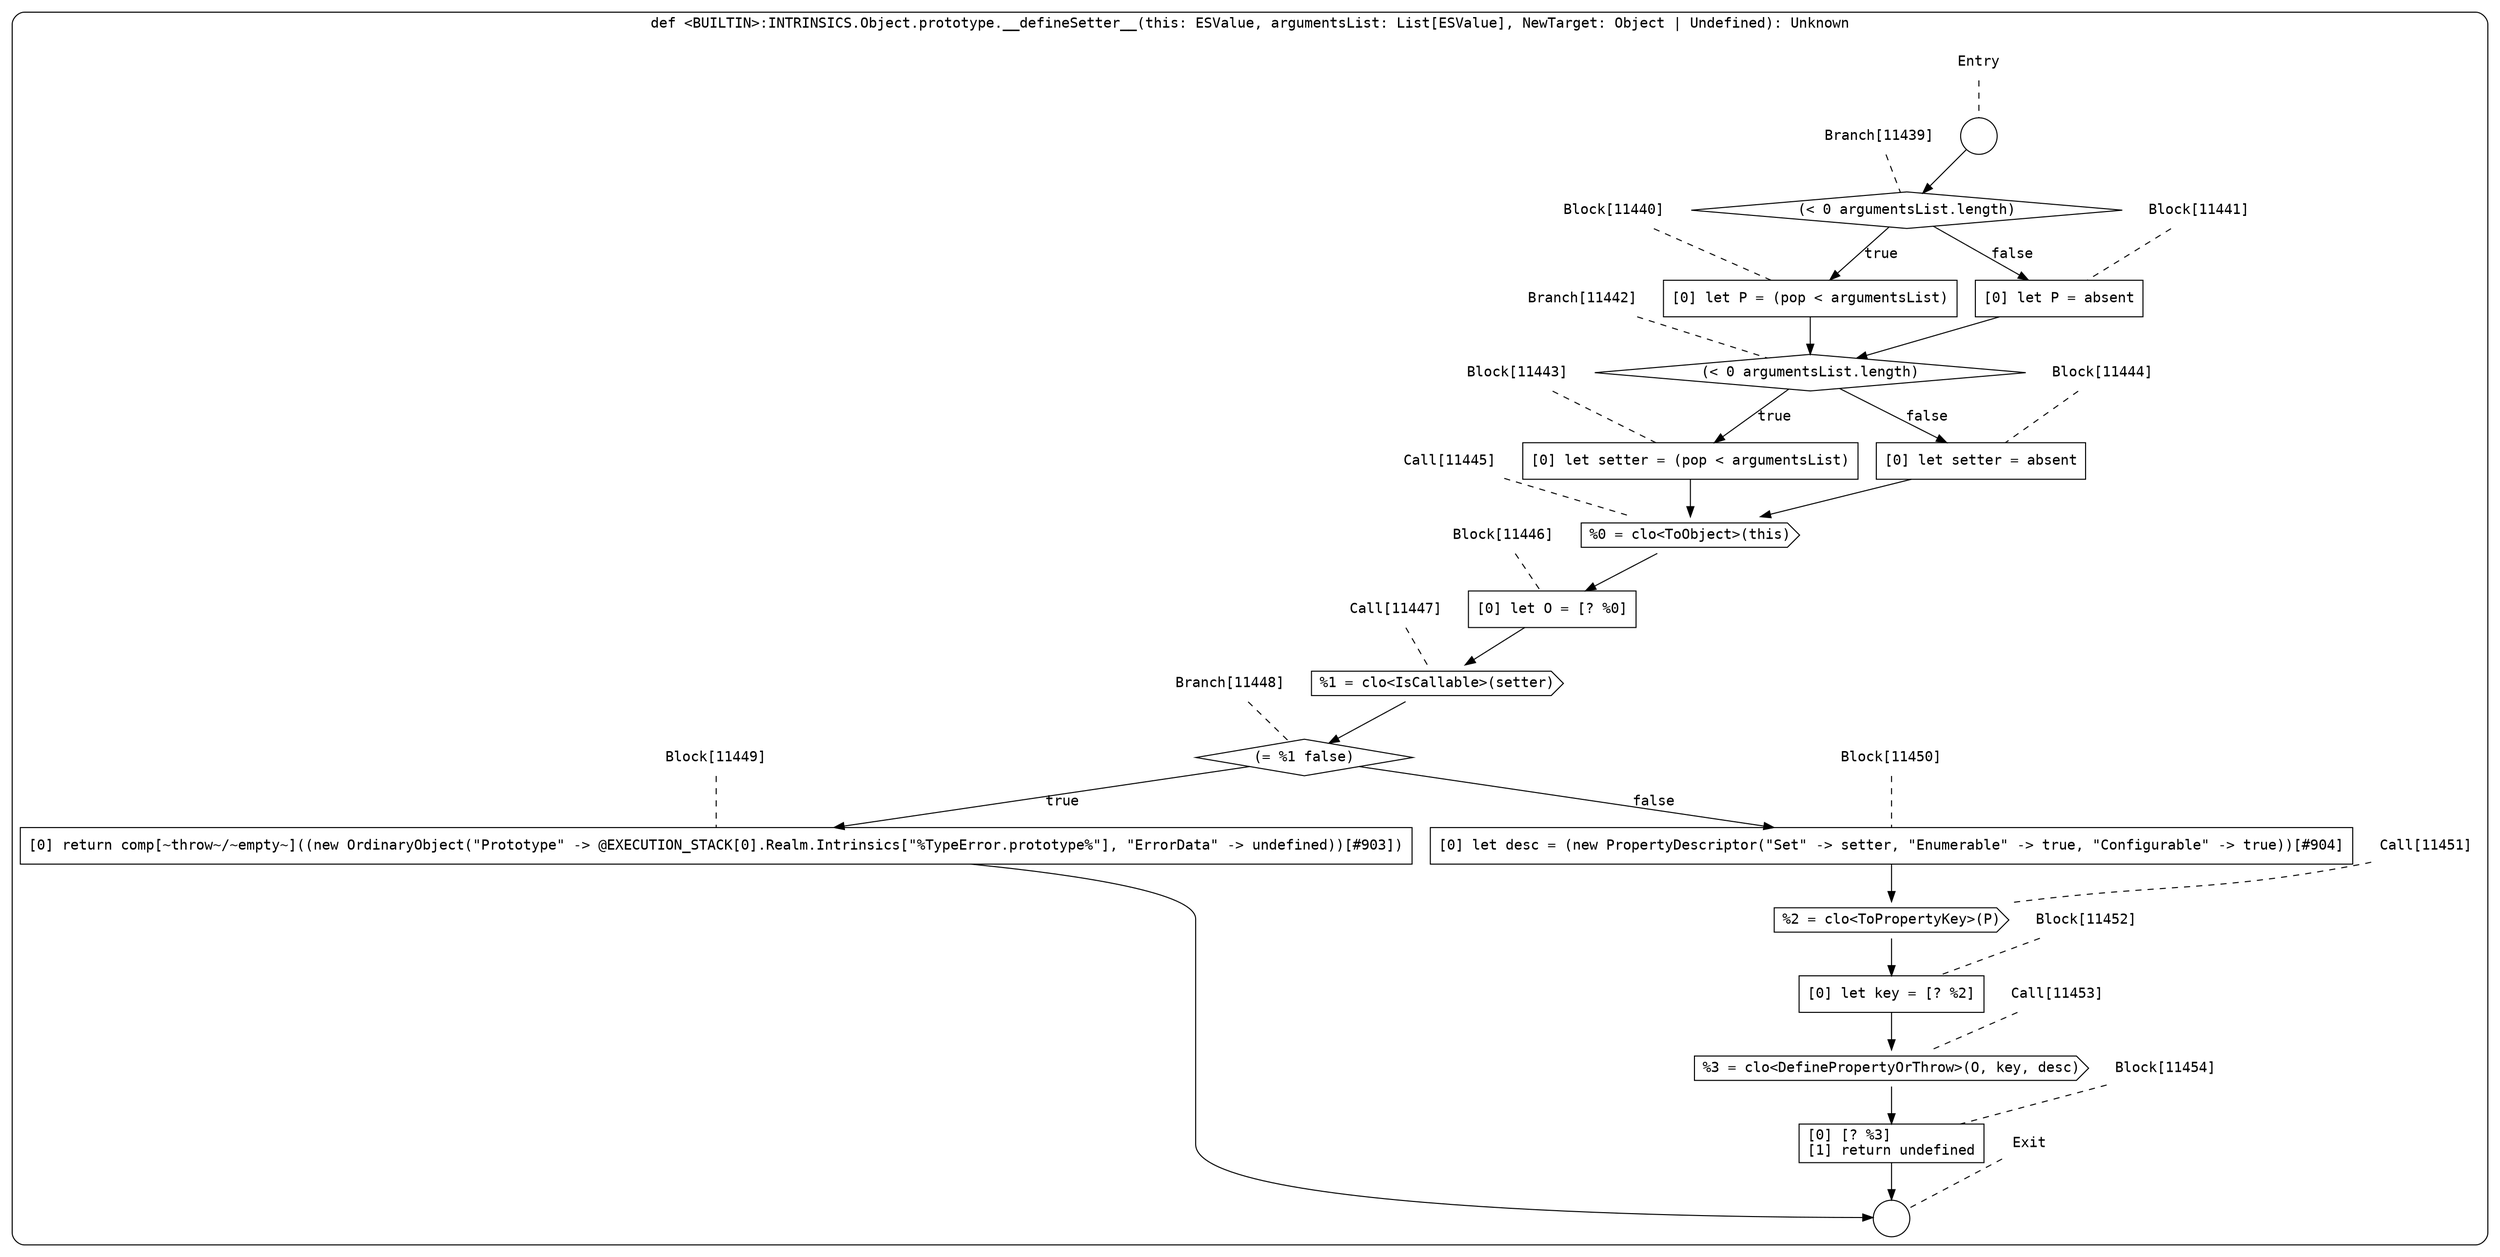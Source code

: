 digraph {
  graph [fontname = "Consolas"]
  node [fontname = "Consolas"]
  edge [fontname = "Consolas"]
  subgraph cluster2030 {
    label = "def <BUILTIN>:INTRINSICS.Object.prototype.__defineSetter__(this: ESValue, argumentsList: List[ESValue], NewTarget: Object | Undefined): Unknown"
    style = rounded
    cluster2030_entry_name [shape=none, label=<<font color="black">Entry</font>>]
    cluster2030_entry_name -> cluster2030_entry [arrowhead=none, color="black", style=dashed]
    cluster2030_entry [shape=circle label=" " color="black" fillcolor="white" style=filled]
    cluster2030_entry -> node11439 [color="black"]
    cluster2030_exit_name [shape=none, label=<<font color="black">Exit</font>>]
    cluster2030_exit_name -> cluster2030_exit [arrowhead=none, color="black", style=dashed]
    cluster2030_exit [shape=circle label=" " color="black" fillcolor="white" style=filled]
    node11439_name [shape=none, label=<<font color="black">Branch[11439]</font>>]
    node11439_name -> node11439 [arrowhead=none, color="black", style=dashed]
    node11439 [shape=diamond, label=<<font color="black">(&lt; 0 argumentsList.length)</font>> color="black" fillcolor="white", style=filled]
    node11439 -> node11440 [label=<<font color="black">true</font>> color="black"]
    node11439 -> node11441 [label=<<font color="black">false</font>> color="black"]
    node11440_name [shape=none, label=<<font color="black">Block[11440]</font>>]
    node11440_name -> node11440 [arrowhead=none, color="black", style=dashed]
    node11440 [shape=box, label=<<font color="black">[0] let P = (pop &lt; argumentsList)<BR ALIGN="LEFT"/></font>> color="black" fillcolor="white", style=filled]
    node11440 -> node11442 [color="black"]
    node11441_name [shape=none, label=<<font color="black">Block[11441]</font>>]
    node11441_name -> node11441 [arrowhead=none, color="black", style=dashed]
    node11441 [shape=box, label=<<font color="black">[0] let P = absent<BR ALIGN="LEFT"/></font>> color="black" fillcolor="white", style=filled]
    node11441 -> node11442 [color="black"]
    node11442_name [shape=none, label=<<font color="black">Branch[11442]</font>>]
    node11442_name -> node11442 [arrowhead=none, color="black", style=dashed]
    node11442 [shape=diamond, label=<<font color="black">(&lt; 0 argumentsList.length)</font>> color="black" fillcolor="white", style=filled]
    node11442 -> node11443 [label=<<font color="black">true</font>> color="black"]
    node11442 -> node11444 [label=<<font color="black">false</font>> color="black"]
    node11443_name [shape=none, label=<<font color="black">Block[11443]</font>>]
    node11443_name -> node11443 [arrowhead=none, color="black", style=dashed]
    node11443 [shape=box, label=<<font color="black">[0] let setter = (pop &lt; argumentsList)<BR ALIGN="LEFT"/></font>> color="black" fillcolor="white", style=filled]
    node11443 -> node11445 [color="black"]
    node11444_name [shape=none, label=<<font color="black">Block[11444]</font>>]
    node11444_name -> node11444 [arrowhead=none, color="black", style=dashed]
    node11444 [shape=box, label=<<font color="black">[0] let setter = absent<BR ALIGN="LEFT"/></font>> color="black" fillcolor="white", style=filled]
    node11444 -> node11445 [color="black"]
    node11445_name [shape=none, label=<<font color="black">Call[11445]</font>>]
    node11445_name -> node11445 [arrowhead=none, color="black", style=dashed]
    node11445 [shape=cds, label=<<font color="black">%0 = clo&lt;ToObject&gt;(this)</font>> color="black" fillcolor="white", style=filled]
    node11445 -> node11446 [color="black"]
    node11446_name [shape=none, label=<<font color="black">Block[11446]</font>>]
    node11446_name -> node11446 [arrowhead=none, color="black", style=dashed]
    node11446 [shape=box, label=<<font color="black">[0] let O = [? %0]<BR ALIGN="LEFT"/></font>> color="black" fillcolor="white", style=filled]
    node11446 -> node11447 [color="black"]
    node11447_name [shape=none, label=<<font color="black">Call[11447]</font>>]
    node11447_name -> node11447 [arrowhead=none, color="black", style=dashed]
    node11447 [shape=cds, label=<<font color="black">%1 = clo&lt;IsCallable&gt;(setter)</font>> color="black" fillcolor="white", style=filled]
    node11447 -> node11448 [color="black"]
    node11448_name [shape=none, label=<<font color="black">Branch[11448]</font>>]
    node11448_name -> node11448 [arrowhead=none, color="black", style=dashed]
    node11448 [shape=diamond, label=<<font color="black">(= %1 false)</font>> color="black" fillcolor="white", style=filled]
    node11448 -> node11449 [label=<<font color="black">true</font>> color="black"]
    node11448 -> node11450 [label=<<font color="black">false</font>> color="black"]
    node11449_name [shape=none, label=<<font color="black">Block[11449]</font>>]
    node11449_name -> node11449 [arrowhead=none, color="black", style=dashed]
    node11449 [shape=box, label=<<font color="black">[0] return comp[~throw~/~empty~]((new OrdinaryObject(&quot;Prototype&quot; -&gt; @EXECUTION_STACK[0].Realm.Intrinsics[&quot;%TypeError.prototype%&quot;], &quot;ErrorData&quot; -&gt; undefined))[#903])<BR ALIGN="LEFT"/></font>> color="black" fillcolor="white", style=filled]
    node11449 -> cluster2030_exit [color="black"]
    node11450_name [shape=none, label=<<font color="black">Block[11450]</font>>]
    node11450_name -> node11450 [arrowhead=none, color="black", style=dashed]
    node11450 [shape=box, label=<<font color="black">[0] let desc = (new PropertyDescriptor(&quot;Set&quot; -&gt; setter, &quot;Enumerable&quot; -&gt; true, &quot;Configurable&quot; -&gt; true))[#904]<BR ALIGN="LEFT"/></font>> color="black" fillcolor="white", style=filled]
    node11450 -> node11451 [color="black"]
    node11451_name [shape=none, label=<<font color="black">Call[11451]</font>>]
    node11451_name -> node11451 [arrowhead=none, color="black", style=dashed]
    node11451 [shape=cds, label=<<font color="black">%2 = clo&lt;ToPropertyKey&gt;(P)</font>> color="black" fillcolor="white", style=filled]
    node11451 -> node11452 [color="black"]
    node11452_name [shape=none, label=<<font color="black">Block[11452]</font>>]
    node11452_name -> node11452 [arrowhead=none, color="black", style=dashed]
    node11452 [shape=box, label=<<font color="black">[0] let key = [? %2]<BR ALIGN="LEFT"/></font>> color="black" fillcolor="white", style=filled]
    node11452 -> node11453 [color="black"]
    node11453_name [shape=none, label=<<font color="black">Call[11453]</font>>]
    node11453_name -> node11453 [arrowhead=none, color="black", style=dashed]
    node11453 [shape=cds, label=<<font color="black">%3 = clo&lt;DefinePropertyOrThrow&gt;(O, key, desc)</font>> color="black" fillcolor="white", style=filled]
    node11453 -> node11454 [color="black"]
    node11454_name [shape=none, label=<<font color="black">Block[11454]</font>>]
    node11454_name -> node11454 [arrowhead=none, color="black", style=dashed]
    node11454 [shape=box, label=<<font color="black">[0] [? %3]<BR ALIGN="LEFT"/>[1] return undefined<BR ALIGN="LEFT"/></font>> color="black" fillcolor="white", style=filled]
    node11454 -> cluster2030_exit [color="black"]
  }
}